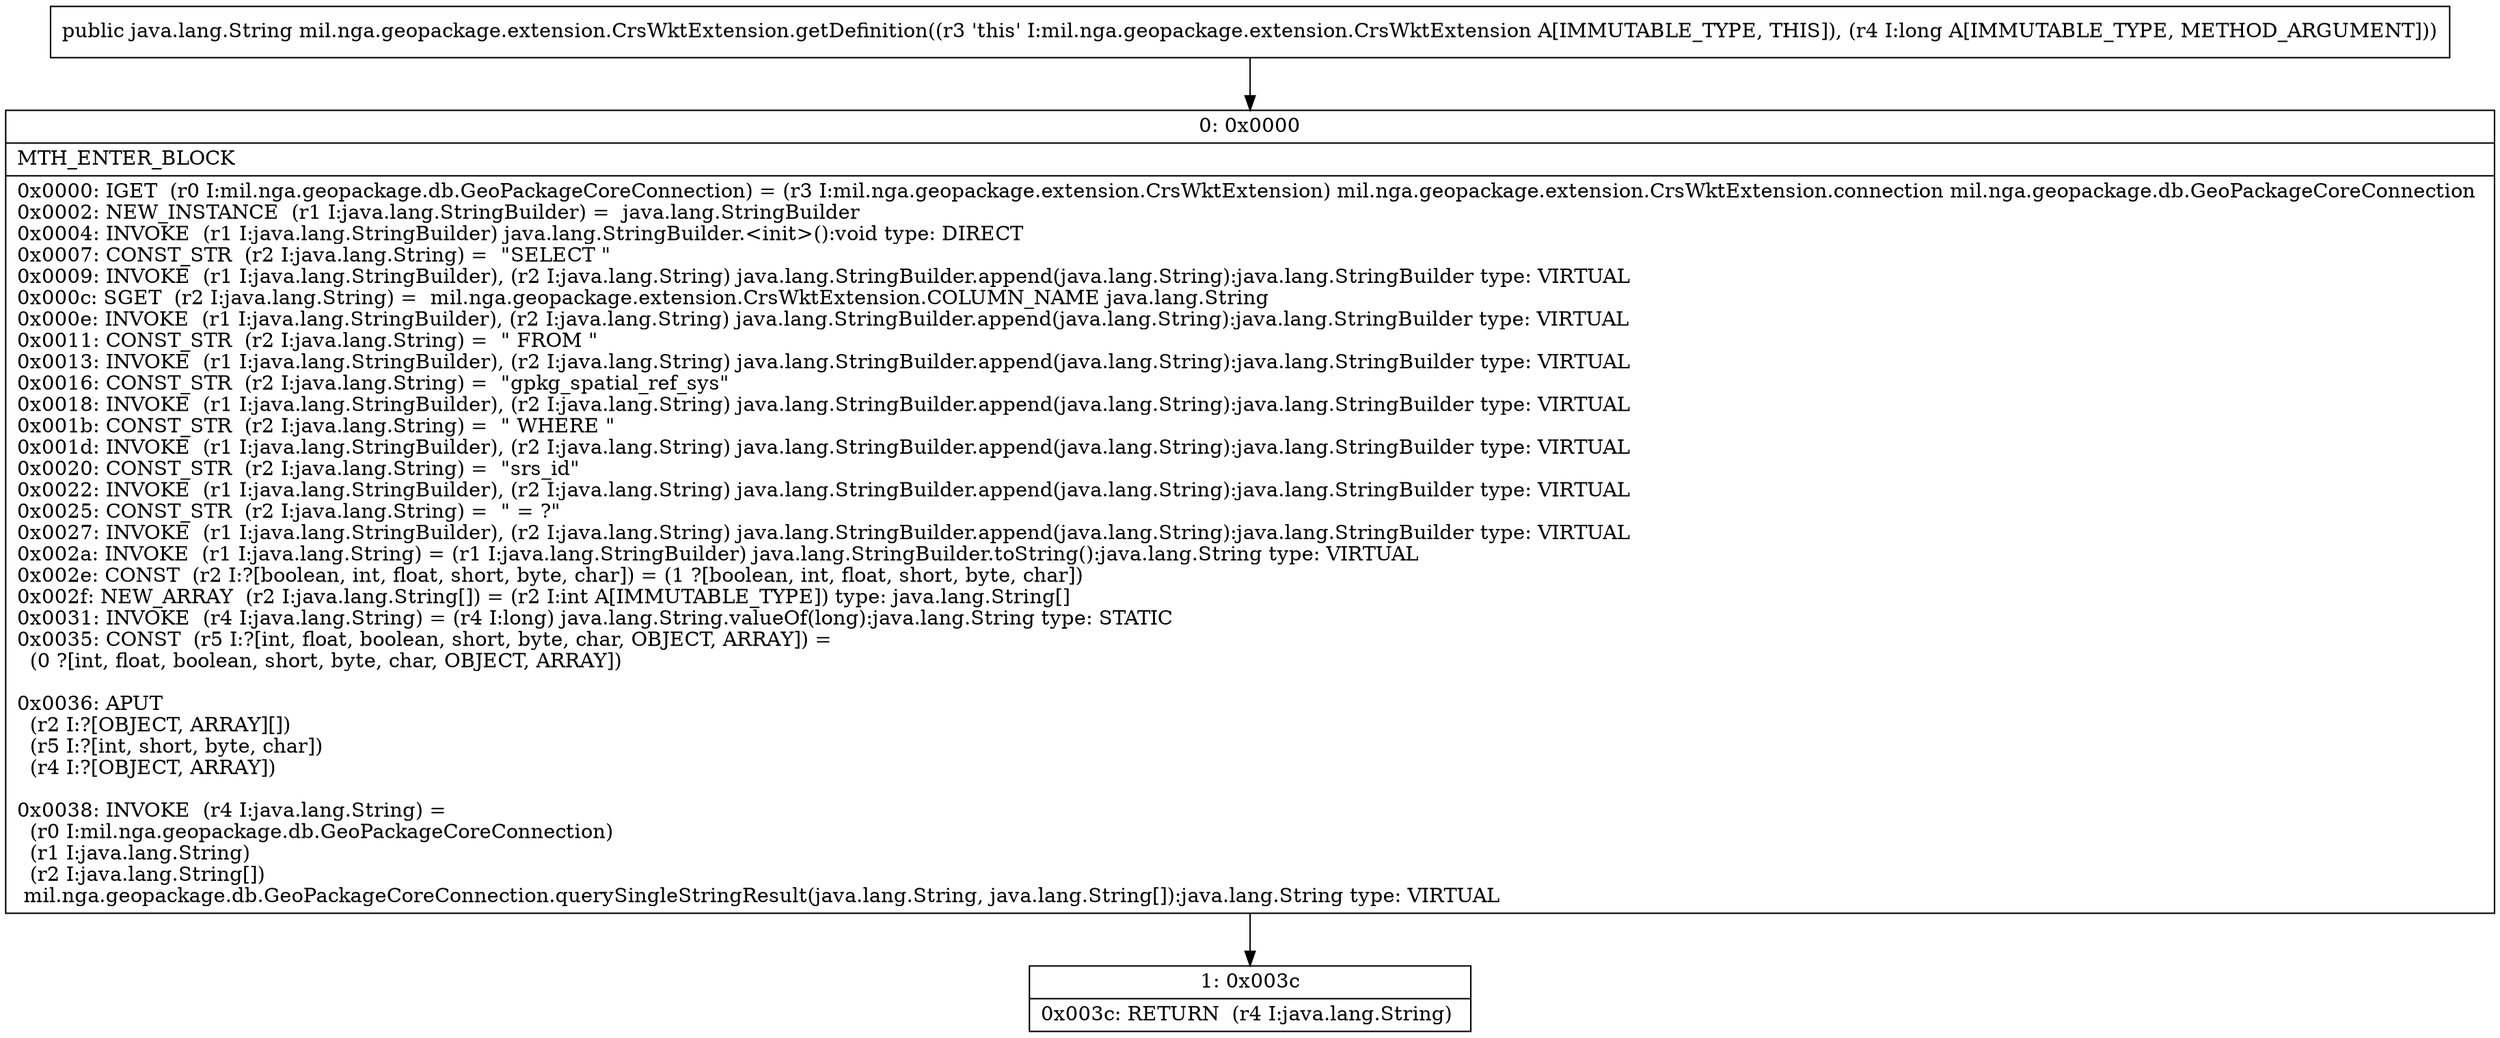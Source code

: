 digraph "CFG formil.nga.geopackage.extension.CrsWktExtension.getDefinition(J)Ljava\/lang\/String;" {
Node_0 [shape=record,label="{0\:\ 0x0000|MTH_ENTER_BLOCK\l|0x0000: IGET  (r0 I:mil.nga.geopackage.db.GeoPackageCoreConnection) = (r3 I:mil.nga.geopackage.extension.CrsWktExtension) mil.nga.geopackage.extension.CrsWktExtension.connection mil.nga.geopackage.db.GeoPackageCoreConnection \l0x0002: NEW_INSTANCE  (r1 I:java.lang.StringBuilder) =  java.lang.StringBuilder \l0x0004: INVOKE  (r1 I:java.lang.StringBuilder) java.lang.StringBuilder.\<init\>():void type: DIRECT \l0x0007: CONST_STR  (r2 I:java.lang.String) =  \"SELECT \" \l0x0009: INVOKE  (r1 I:java.lang.StringBuilder), (r2 I:java.lang.String) java.lang.StringBuilder.append(java.lang.String):java.lang.StringBuilder type: VIRTUAL \l0x000c: SGET  (r2 I:java.lang.String) =  mil.nga.geopackage.extension.CrsWktExtension.COLUMN_NAME java.lang.String \l0x000e: INVOKE  (r1 I:java.lang.StringBuilder), (r2 I:java.lang.String) java.lang.StringBuilder.append(java.lang.String):java.lang.StringBuilder type: VIRTUAL \l0x0011: CONST_STR  (r2 I:java.lang.String) =  \" FROM \" \l0x0013: INVOKE  (r1 I:java.lang.StringBuilder), (r2 I:java.lang.String) java.lang.StringBuilder.append(java.lang.String):java.lang.StringBuilder type: VIRTUAL \l0x0016: CONST_STR  (r2 I:java.lang.String) =  \"gpkg_spatial_ref_sys\" \l0x0018: INVOKE  (r1 I:java.lang.StringBuilder), (r2 I:java.lang.String) java.lang.StringBuilder.append(java.lang.String):java.lang.StringBuilder type: VIRTUAL \l0x001b: CONST_STR  (r2 I:java.lang.String) =  \" WHERE \" \l0x001d: INVOKE  (r1 I:java.lang.StringBuilder), (r2 I:java.lang.String) java.lang.StringBuilder.append(java.lang.String):java.lang.StringBuilder type: VIRTUAL \l0x0020: CONST_STR  (r2 I:java.lang.String) =  \"srs_id\" \l0x0022: INVOKE  (r1 I:java.lang.StringBuilder), (r2 I:java.lang.String) java.lang.StringBuilder.append(java.lang.String):java.lang.StringBuilder type: VIRTUAL \l0x0025: CONST_STR  (r2 I:java.lang.String) =  \" = ?\" \l0x0027: INVOKE  (r1 I:java.lang.StringBuilder), (r2 I:java.lang.String) java.lang.StringBuilder.append(java.lang.String):java.lang.StringBuilder type: VIRTUAL \l0x002a: INVOKE  (r1 I:java.lang.String) = (r1 I:java.lang.StringBuilder) java.lang.StringBuilder.toString():java.lang.String type: VIRTUAL \l0x002e: CONST  (r2 I:?[boolean, int, float, short, byte, char]) = (1 ?[boolean, int, float, short, byte, char]) \l0x002f: NEW_ARRAY  (r2 I:java.lang.String[]) = (r2 I:int A[IMMUTABLE_TYPE]) type: java.lang.String[] \l0x0031: INVOKE  (r4 I:java.lang.String) = (r4 I:long) java.lang.String.valueOf(long):java.lang.String type: STATIC \l0x0035: CONST  (r5 I:?[int, float, boolean, short, byte, char, OBJECT, ARRAY]) = \l  (0 ?[int, float, boolean, short, byte, char, OBJECT, ARRAY])\l \l0x0036: APUT  \l  (r2 I:?[OBJECT, ARRAY][])\l  (r5 I:?[int, short, byte, char])\l  (r4 I:?[OBJECT, ARRAY])\l \l0x0038: INVOKE  (r4 I:java.lang.String) = \l  (r0 I:mil.nga.geopackage.db.GeoPackageCoreConnection)\l  (r1 I:java.lang.String)\l  (r2 I:java.lang.String[])\l mil.nga.geopackage.db.GeoPackageCoreConnection.querySingleStringResult(java.lang.String, java.lang.String[]):java.lang.String type: VIRTUAL \l}"];
Node_1 [shape=record,label="{1\:\ 0x003c|0x003c: RETURN  (r4 I:java.lang.String) \l}"];
MethodNode[shape=record,label="{public java.lang.String mil.nga.geopackage.extension.CrsWktExtension.getDefinition((r3 'this' I:mil.nga.geopackage.extension.CrsWktExtension A[IMMUTABLE_TYPE, THIS]), (r4 I:long A[IMMUTABLE_TYPE, METHOD_ARGUMENT])) }"];
MethodNode -> Node_0;
Node_0 -> Node_1;
}

